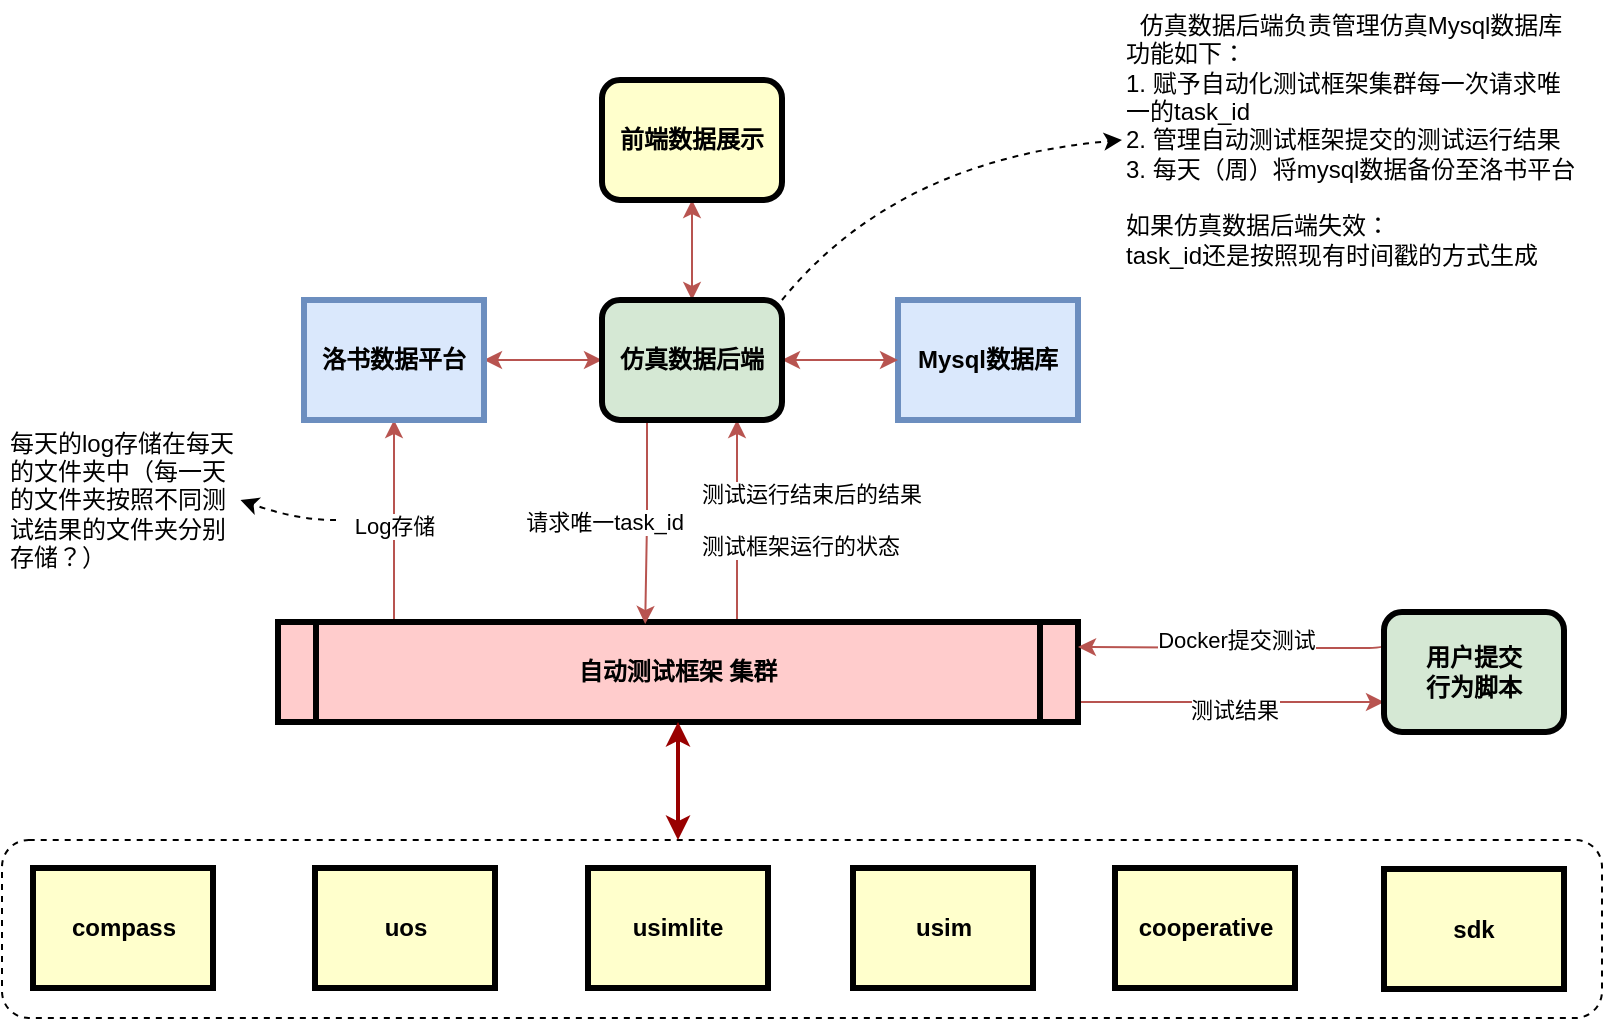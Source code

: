 <mxfile version="15.5.4" type="github">
  <diagram name="Page-1" id="c7558073-3199-34d8-9f00-42111426c3f3">
    <mxGraphModel dx="1125" dy="637" grid="1" gridSize="10" guides="1" tooltips="1" connect="1" arrows="1" fold="1" page="1" pageScale="1" pageWidth="826" pageHeight="1169" background="none" math="0" shadow="0">
      <root>
        <mxCell id="0" />
        <mxCell id="1" parent="0" />
        <mxCell id="FX_yhc1pr7L3NUCvsDV_-106" value="" style="rounded=1;whiteSpace=wrap;html=1;verticalAlign=middle;dashed=1;" vertex="1" parent="1">
          <mxGeometry x="13" y="680" width="800" height="89" as="geometry" />
        </mxCell>
        <mxCell id="FX_yhc1pr7L3NUCvsDV_-135" style="edgeStyle=orthogonalEdgeStyle;rounded=0;orthogonalLoop=1;jettySize=auto;html=1;exitX=0.14;exitY=0;exitDx=0;exitDy=0;entryX=0.5;entryY=1;entryDx=0;entryDy=0;startArrow=none;startFill=0;fillColor=#f8cecc;strokeColor=#b85450;exitPerimeter=0;" edge="1" parent="1" source="5" target="FX_yhc1pr7L3NUCvsDV_-131">
          <mxGeometry relative="1" as="geometry">
            <Array as="points">
              <mxPoint x="209" y="571" />
            </Array>
          </mxGeometry>
        </mxCell>
        <mxCell id="FX_yhc1pr7L3NUCvsDV_-136" value="Log存储" style="edgeLabel;html=1;align=center;verticalAlign=middle;resizable=0;points=[];" vertex="1" connectable="0" parent="FX_yhc1pr7L3NUCvsDV_-135">
          <mxGeometry x="-0.253" y="-1" relative="1" as="geometry">
            <mxPoint x="-1" y="-12" as="offset" />
          </mxGeometry>
        </mxCell>
        <mxCell id="FX_yhc1pr7L3NUCvsDV_-139" style="edgeStyle=orthogonalEdgeStyle;rounded=0;orthogonalLoop=1;jettySize=auto;html=1;exitX=1;exitY=0.75;exitDx=0;exitDy=0;entryX=0;entryY=0.75;entryDx=0;entryDy=0;startArrow=none;startFill=0;fillColor=#f8cecc;strokeColor=#b85450;" edge="1" parent="1" source="5" target="FX_yhc1pr7L3NUCvsDV_-116">
          <mxGeometry relative="1" as="geometry">
            <Array as="points">
              <mxPoint x="551" y="611" />
            </Array>
          </mxGeometry>
        </mxCell>
        <mxCell id="FX_yhc1pr7L3NUCvsDV_-141" value="测试结果" style="edgeLabel;html=1;align=center;verticalAlign=middle;resizable=0;points=[];" vertex="1" connectable="0" parent="FX_yhc1pr7L3NUCvsDV_-139">
          <mxGeometry x="-0.119" y="-4" relative="1" as="geometry">
            <mxPoint x="12" as="offset" />
          </mxGeometry>
        </mxCell>
        <mxCell id="FX_yhc1pr7L3NUCvsDV_-157" style="edgeStyle=orthogonalEdgeStyle;rounded=0;orthogonalLoop=1;jettySize=auto;html=1;entryX=0.75;entryY=1;entryDx=0;entryDy=0;startArrow=none;startFill=0;fillColor=#f8cecc;strokeColor=#b85450;" edge="1" parent="1" source="5" target="FX_yhc1pr7L3NUCvsDV_-143">
          <mxGeometry relative="1" as="geometry">
            <Array as="points">
              <mxPoint x="381" y="505" />
            </Array>
          </mxGeometry>
        </mxCell>
        <mxCell id="FX_yhc1pr7L3NUCvsDV_-158" value="&lt;div align=&quot;left&quot;&gt;测试运行结束后的结果&lt;/div&gt;&lt;div align=&quot;left&quot;&gt;&lt;br&gt;&lt;/div&gt;&lt;div align=&quot;left&quot;&gt;测试框架运行的状态&lt;br&gt;&lt;/div&gt;" style="edgeLabel;html=1;align=left;verticalAlign=middle;resizable=0;points=[];" vertex="1" connectable="0" parent="FX_yhc1pr7L3NUCvsDV_-157">
          <mxGeometry x="0.487" y="-2" relative="1" as="geometry">
            <mxPoint x="-22" y="24" as="offset" />
          </mxGeometry>
        </mxCell>
        <mxCell id="5" value="自动测试框架 集群" style="shape=process;whiteSpace=wrap;align=center;verticalAlign=middle;size=0.048;fontStyle=1;strokeWidth=3;fillColor=#FFCCCC" parent="1" vertex="1">
          <mxGeometry x="151.0" y="571" width="400" height="50" as="geometry" />
        </mxCell>
        <mxCell id="14" value="uos" style="whiteSpace=wrap;align=center;verticalAlign=middle;fontStyle=1;strokeWidth=3;fillColor=#FFFFCC" parent="1" vertex="1">
          <mxGeometry x="169.5" y="694.0" width="90" height="60" as="geometry" />
        </mxCell>
        <mxCell id="FX_yhc1pr7L3NUCvsDV_-97" value="usimlite" style="whiteSpace=wrap;align=center;verticalAlign=middle;fontStyle=1;strokeWidth=3;fillColor=#FFFFCC" vertex="1" parent="1">
          <mxGeometry x="306" y="694.0" width="90" height="60" as="geometry" />
        </mxCell>
        <mxCell id="FX_yhc1pr7L3NUCvsDV_-98" value="usim" style="whiteSpace=wrap;align=center;verticalAlign=middle;fontStyle=1;strokeWidth=3;fillColor=#FFFFCC" vertex="1" parent="1">
          <mxGeometry x="438.5" y="694.0" width="90" height="60" as="geometry" />
        </mxCell>
        <mxCell id="FX_yhc1pr7L3NUCvsDV_-99" value="cooperative" style="whiteSpace=wrap;align=center;verticalAlign=middle;fontStyle=1;strokeWidth=3;fillColor=#FFFFCC" vertex="1" parent="1">
          <mxGeometry x="569.5" y="694.0" width="90" height="60" as="geometry" />
        </mxCell>
        <mxCell id="FX_yhc1pr7L3NUCvsDV_-100" value="compass" style="whiteSpace=wrap;align=center;verticalAlign=middle;fontStyle=1;strokeWidth=3;fillColor=#FFFFCC" vertex="1" parent="1">
          <mxGeometry x="28.5" y="694.0" width="90" height="60" as="geometry" />
        </mxCell>
        <mxCell id="FX_yhc1pr7L3NUCvsDV_-108" style="edgeStyle=orthogonalEdgeStyle;rounded=0;orthogonalLoop=1;jettySize=auto;html=1;exitX=0.5;exitY=1;exitDx=0;exitDy=0;" edge="1" parent="1">
          <mxGeometry relative="1" as="geometry">
            <mxPoint x="735.5" y="759" as="sourcePoint" />
            <mxPoint x="735.5" y="759" as="targetPoint" />
          </mxGeometry>
        </mxCell>
        <mxCell id="FX_yhc1pr7L3NUCvsDV_-109" value="sdk" style="whiteSpace=wrap;align=center;verticalAlign=middle;fontStyle=1;strokeWidth=3;fillColor=#FFFFCC" vertex="1" parent="1">
          <mxGeometry x="704" y="694.5" width="90" height="60" as="geometry" />
        </mxCell>
        <mxCell id="FX_yhc1pr7L3NUCvsDV_-115" value="" style="edgeStyle=elbowEdgeStyle;elbow=horizontal;strokeColor=#990000;strokeWidth=2;entryX=0.5;entryY=1;entryDx=0;entryDy=0;startArrow=classic;startFill=1;" edge="1" parent="1" target="5">
          <mxGeometry width="100" height="100" relative="1" as="geometry">
            <mxPoint x="351" y="680" as="sourcePoint" />
            <mxPoint x="270" y="466" as="targetPoint" />
            <Array as="points">
              <mxPoint x="351" y="680" />
              <mxPoint x="351" y="650" />
              <mxPoint x="340" y="650" />
              <mxPoint x="300" y="660" />
              <mxPoint x="270" y="510" />
            </Array>
          </mxGeometry>
        </mxCell>
        <mxCell id="FX_yhc1pr7L3NUCvsDV_-120" style="edgeStyle=orthogonalEdgeStyle;rounded=1;orthogonalLoop=1;jettySize=auto;html=1;entryX=1;entryY=0.25;entryDx=0;entryDy=0;startArrow=none;startFill=0;fillColor=#f8cecc;strokeColor=#b85450;exitX=0;exitY=0.25;exitDx=0;exitDy=0;" edge="1" parent="1" source="FX_yhc1pr7L3NUCvsDV_-116" target="5">
          <mxGeometry relative="1" as="geometry">
            <Array as="points">
              <mxPoint x="704" y="584" />
              <mxPoint x="628" y="584" />
            </Array>
          </mxGeometry>
        </mxCell>
        <mxCell id="FX_yhc1pr7L3NUCvsDV_-142" value="Docker提交测试" style="edgeLabel;html=1;align=center;verticalAlign=middle;resizable=0;points=[];" vertex="1" connectable="0" parent="FX_yhc1pr7L3NUCvsDV_-120">
          <mxGeometry x="-0.013" y="-4" relative="1" as="geometry">
            <mxPoint as="offset" />
          </mxGeometry>
        </mxCell>
        <mxCell id="FX_yhc1pr7L3NUCvsDV_-116" value="用户提交&#xa;行为脚本" style="whiteSpace=wrap;align=center;verticalAlign=middle;fontStyle=1;strokeWidth=3;fillColor=#d5e8d4;strokeColor=default;rounded=1;" vertex="1" parent="1">
          <mxGeometry x="704" y="566.0" width="90" height="60" as="geometry" />
        </mxCell>
        <mxCell id="FX_yhc1pr7L3NUCvsDV_-124" value="Mysql数据库" style="whiteSpace=wrap;align=center;verticalAlign=middle;fontStyle=1;strokeWidth=3;fillColor=#dae8fc;strokeColor=#6c8ebf;" vertex="1" parent="1">
          <mxGeometry x="461" y="410.0" width="90" height="60" as="geometry" />
        </mxCell>
        <mxCell id="FX_yhc1pr7L3NUCvsDV_-162" style="edgeStyle=orthogonalEdgeStyle;rounded=0;orthogonalLoop=1;jettySize=auto;html=1;exitX=1;exitY=0.5;exitDx=0;exitDy=0;startArrow=classic;startFill=1;fillColor=#f8cecc;strokeColor=#b85450;" edge="1" parent="1" source="FX_yhc1pr7L3NUCvsDV_-131" target="FX_yhc1pr7L3NUCvsDV_-143">
          <mxGeometry relative="1" as="geometry" />
        </mxCell>
        <mxCell id="FX_yhc1pr7L3NUCvsDV_-131" value="洛书数据平台" style="whiteSpace=wrap;align=center;verticalAlign=middle;fontStyle=1;strokeWidth=3;fillColor=#dae8fc;strokeColor=#6c8ebf;" vertex="1" parent="1">
          <mxGeometry x="164" y="410.0" width="90" height="60" as="geometry" />
        </mxCell>
        <mxCell id="FX_yhc1pr7L3NUCvsDV_-159" style="edgeStyle=orthogonalEdgeStyle;rounded=0;orthogonalLoop=1;jettySize=auto;html=1;exitX=0.25;exitY=1;exitDx=0;exitDy=0;entryX=0.459;entryY=0.02;entryDx=0;entryDy=0;entryPerimeter=0;startArrow=none;startFill=0;fillColor=#f8cecc;strokeColor=#b85450;" edge="1" parent="1" source="FX_yhc1pr7L3NUCvsDV_-143" target="5">
          <mxGeometry relative="1" as="geometry" />
        </mxCell>
        <mxCell id="FX_yhc1pr7L3NUCvsDV_-160" value="请求唯一task_id" style="edgeLabel;html=1;align=center;verticalAlign=middle;resizable=0;points=[];" vertex="1" connectable="0" parent="FX_yhc1pr7L3NUCvsDV_-159">
          <mxGeometry x="-0.364" y="-1" relative="1" as="geometry">
            <mxPoint x="-21" y="18" as="offset" />
          </mxGeometry>
        </mxCell>
        <mxCell id="FX_yhc1pr7L3NUCvsDV_-161" style="edgeStyle=orthogonalEdgeStyle;rounded=0;orthogonalLoop=1;jettySize=auto;html=1;exitX=1;exitY=0.5;exitDx=0;exitDy=0;entryX=0;entryY=0.5;entryDx=0;entryDy=0;startArrow=classic;startFill=1;fillColor=#f8cecc;strokeColor=#b85450;" edge="1" parent="1" source="FX_yhc1pr7L3NUCvsDV_-143" target="FX_yhc1pr7L3NUCvsDV_-124">
          <mxGeometry relative="1" as="geometry" />
        </mxCell>
        <mxCell id="FX_yhc1pr7L3NUCvsDV_-164" style="edgeStyle=orthogonalEdgeStyle;rounded=0;orthogonalLoop=1;jettySize=auto;html=1;exitX=0.5;exitY=0;exitDx=0;exitDy=0;startArrow=classic;startFill=1;entryX=0.5;entryY=1;entryDx=0;entryDy=0;fillColor=#f8cecc;strokeColor=#b85450;" edge="1" parent="1" source="FX_yhc1pr7L3NUCvsDV_-143" target="FX_yhc1pr7L3NUCvsDV_-165">
          <mxGeometry relative="1" as="geometry">
            <mxPoint x="358.333" y="360" as="targetPoint" />
          </mxGeometry>
        </mxCell>
        <mxCell id="FX_yhc1pr7L3NUCvsDV_-143" value="仿真数据后端" style="whiteSpace=wrap;align=center;verticalAlign=middle;fontStyle=1;strokeWidth=3;fillColor=#d5e8d4;strokeColor=default;rounded=1;" vertex="1" parent="1">
          <mxGeometry x="313" y="410" width="90" height="60" as="geometry" />
        </mxCell>
        <mxCell id="FX_yhc1pr7L3NUCvsDV_-163" value="&lt;div align=&quot;center&quot;&gt;仿真数据后端负责管理仿真Mysql数据库&lt;/div&gt;&lt;div align=&quot;left&quot;&gt;功能如下：&lt;/div&gt;&lt;div align=&quot;left&quot;&gt;1. 赋予自动化测试框架集群每一次请求唯一的task_id&lt;/div&gt;&lt;div align=&quot;left&quot;&gt;2. 管理自动测试框架提交的测试运行结果&lt;br&gt;&lt;/div&gt;&lt;div&gt;3. 每天（周）将mysql数据备份至洛书平台&lt;/div&gt;&lt;div&gt;&lt;br&gt;&lt;/div&gt;&lt;div&gt;如果仿真数据后端失效：&lt;/div&gt;&lt;div&gt;task_id还是按照现有时间戳的方式生成&lt;br&gt;&lt;/div&gt;" style="text;html=1;strokeColor=none;fillColor=none;align=left;verticalAlign=middle;whiteSpace=wrap;rounded=0;" vertex="1" parent="1">
          <mxGeometry x="573" y="260" width="227" height="140" as="geometry" />
        </mxCell>
        <mxCell id="FX_yhc1pr7L3NUCvsDV_-165" value="前端数据展示" style="whiteSpace=wrap;align=center;verticalAlign=middle;fontStyle=1;strokeWidth=3;fillColor=#FFFFCC;rounded=1;" vertex="1" parent="1">
          <mxGeometry x="313" y="300.0" width="90" height="60" as="geometry" />
        </mxCell>
        <mxCell id="FX_yhc1pr7L3NUCvsDV_-168" value="" style="curved=1;endArrow=classic;html=1;rounded=0;exitX=1;exitY=0;exitDx=0;exitDy=0;entryX=0;entryY=0.5;entryDx=0;entryDy=0;dashed=1;" edge="1" parent="1" source="FX_yhc1pr7L3NUCvsDV_-143" target="FX_yhc1pr7L3NUCvsDV_-163">
          <mxGeometry width="50" height="50" relative="1" as="geometry">
            <mxPoint x="440" y="370" as="sourcePoint" />
            <mxPoint x="490" y="320" as="targetPoint" />
            <Array as="points">
              <mxPoint x="460" y="340" />
            </Array>
          </mxGeometry>
        </mxCell>
        <mxCell id="FX_yhc1pr7L3NUCvsDV_-169" value="每天的log存储在每天的文件夹中（每一天的文件夹按照不同测试结果的文件夹分别存储？）" style="text;html=1;strokeColor=none;fillColor=none;align=left;verticalAlign=middle;whiteSpace=wrap;rounded=0;" vertex="1" parent="1">
          <mxGeometry x="14.75" y="470" width="117.5" height="80" as="geometry" />
        </mxCell>
        <mxCell id="FX_yhc1pr7L3NUCvsDV_-172" value="" style="curved=1;endArrow=classic;html=1;rounded=0;dashed=1;entryX=1;entryY=0.5;entryDx=0;entryDy=0;" edge="1" parent="1" target="FX_yhc1pr7L3NUCvsDV_-169">
          <mxGeometry width="50" height="50" relative="1" as="geometry">
            <mxPoint x="180" y="520" as="sourcePoint" />
            <mxPoint x="120" y="380" as="targetPoint" />
            <Array as="points">
              <mxPoint x="160" y="520" />
            </Array>
          </mxGeometry>
        </mxCell>
      </root>
    </mxGraphModel>
  </diagram>
</mxfile>
